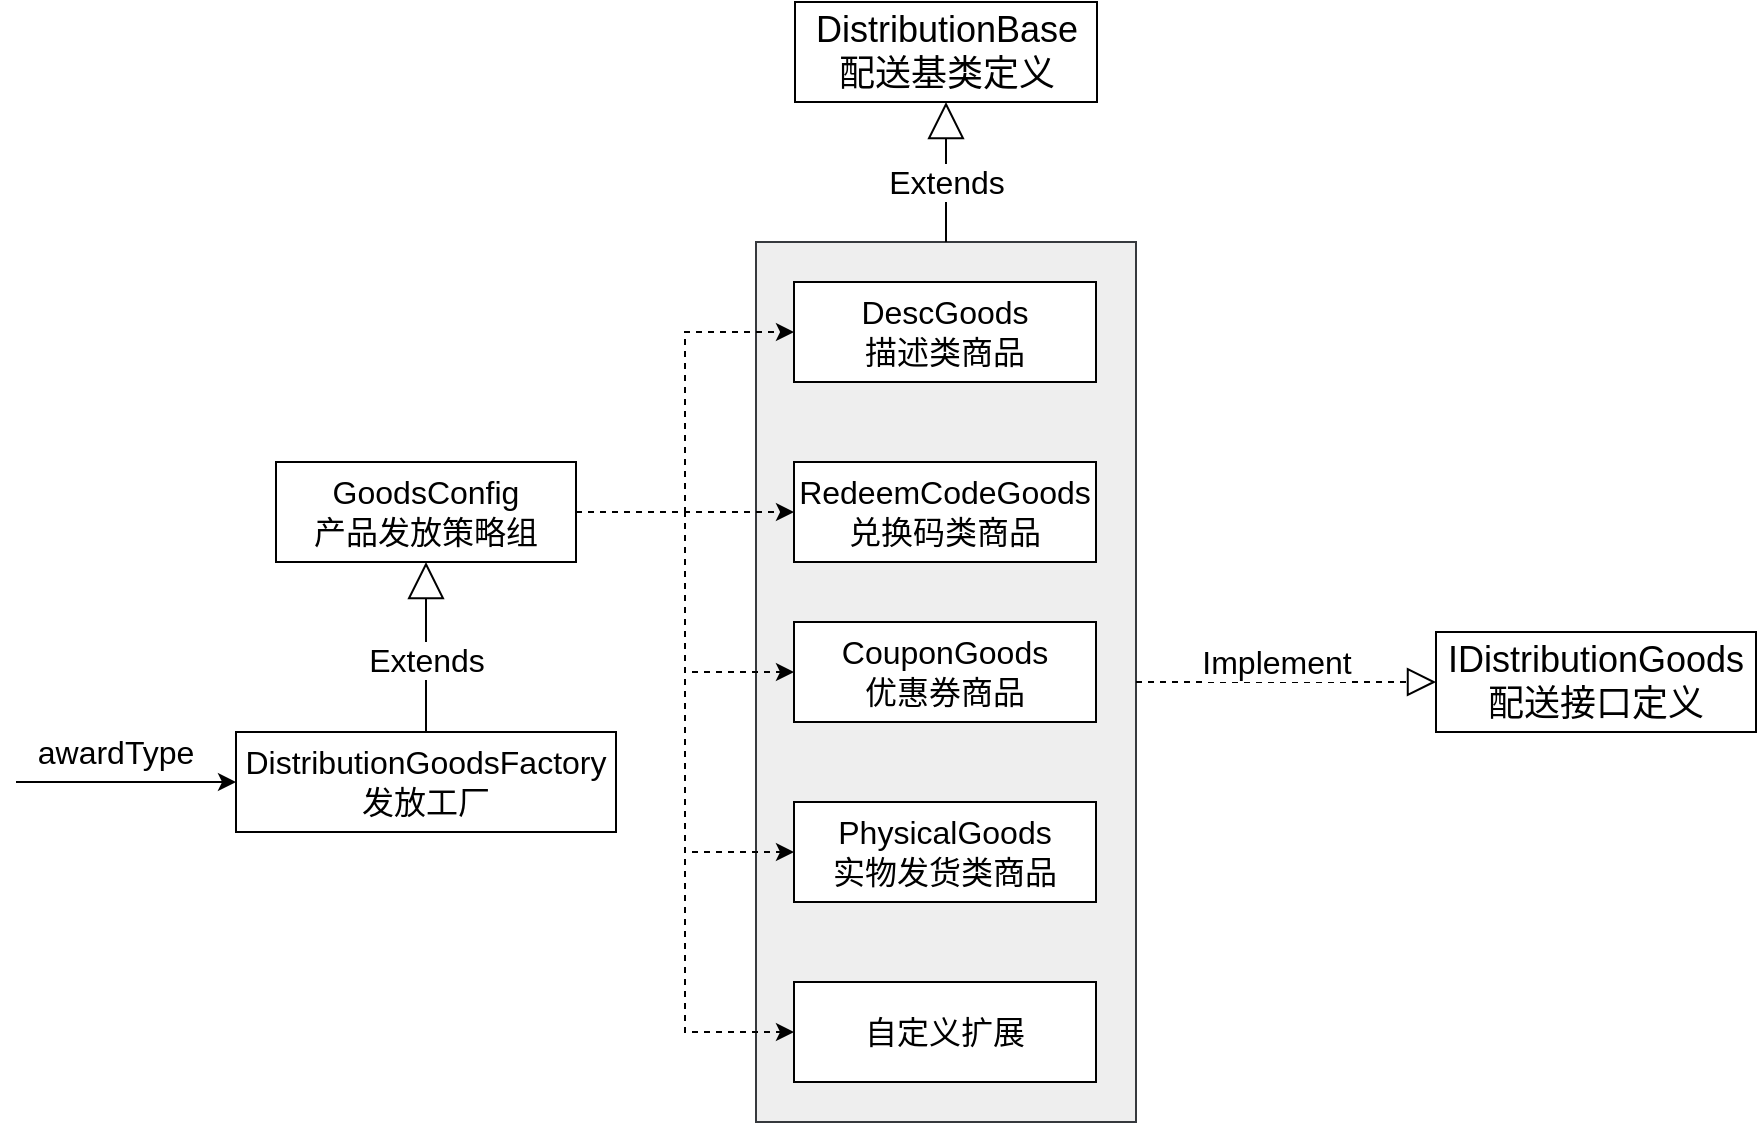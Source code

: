 <mxfile version="14.5.1" type="device"><diagram id="YXZpbhGAAoNA_38o57Mr" name="第 1 页"><mxGraphModel dx="1233" dy="1883" grid="1" gridSize="10" guides="1" tooltips="1" connect="1" arrows="1" fold="1" page="1" pageScale="1" pageWidth="827" pageHeight="1169" math="0" shadow="0"><root><mxCell id="0"/><mxCell id="1" parent="0"/><mxCell id="FdtlS9AtBvnT7lQolKpN-2" value="DistributionGoodsFactory&lt;br&gt;发放工厂" style="rounded=0;whiteSpace=wrap;html=1;fontSize=16;" vertex="1" parent="1"><mxGeometry x="250" y="265" width="190" height="50" as="geometry"/></mxCell><mxCell id="FdtlS9AtBvnT7lQolKpN-3" value="GoodsConfig&lt;br&gt;产品发放策略组" style="rounded=0;whiteSpace=wrap;html=1;fontSize=16;" vertex="1" parent="1"><mxGeometry x="270" y="130" width="150" height="50" as="geometry"/></mxCell><mxCell id="FdtlS9AtBvnT7lQolKpN-5" value="&lt;font style=&quot;font-size: 16px&quot;&gt;Extends&lt;/font&gt;" style="endArrow=block;endSize=16;endFill=0;html=1;exitX=0.5;exitY=0;exitDx=0;exitDy=0;entryX=0.5;entryY=1;entryDx=0;entryDy=0;" edge="1" parent="1" source="FdtlS9AtBvnT7lQolKpN-2" target="FdtlS9AtBvnT7lQolKpN-3"><mxGeometry x="-0.143" width="160" relative="1" as="geometry"><mxPoint x="360" y="290" as="sourcePoint"/><mxPoint x="520" y="290" as="targetPoint"/><mxPoint as="offset"/></mxGeometry></mxCell><mxCell id="FdtlS9AtBvnT7lQolKpN-6" value="" style="endArrow=classic;html=1;entryX=0;entryY=0.5;entryDx=0;entryDy=0;" edge="1" parent="1" target="FdtlS9AtBvnT7lQolKpN-2"><mxGeometry width="50" height="50" relative="1" as="geometry"><mxPoint x="140" y="290" as="sourcePoint"/><mxPoint x="190" y="275" as="targetPoint"/></mxGeometry></mxCell><mxCell id="FdtlS9AtBvnT7lQolKpN-7" value="&lt;font style=&quot;font-size: 16px&quot;&gt;awardType&lt;/font&gt;" style="text;html=1;strokeColor=none;fillColor=none;align=center;verticalAlign=middle;whiteSpace=wrap;rounded=0;" vertex="1" parent="1"><mxGeometry x="150" y="265" width="80" height="20" as="geometry"/></mxCell><mxCell id="FdtlS9AtBvnT7lQolKpN-15" value="" style="rounded=0;whiteSpace=wrap;html=1;fillColor=#eeeeee;strokeColor=#36393d;" vertex="1" parent="1"><mxGeometry x="510" y="20" width="190" height="440" as="geometry"/></mxCell><mxCell id="FdtlS9AtBvnT7lQolKpN-10" value="DescGoods&lt;br&gt;描述类商品" style="rounded=0;whiteSpace=wrap;html=1;fontSize=16;" vertex="1" parent="1"><mxGeometry x="529" y="40" width="151" height="50" as="geometry"/></mxCell><mxCell id="FdtlS9AtBvnT7lQolKpN-11" value="RedeemCodeGoods&lt;br&gt;兑换码类商品" style="rounded=0;whiteSpace=wrap;html=1;fontSize=16;" vertex="1" parent="1"><mxGeometry x="529" y="130" width="151" height="50" as="geometry"/></mxCell><mxCell id="FdtlS9AtBvnT7lQolKpN-12" value="CouponGoods&lt;br&gt;优惠券商品" style="rounded=0;whiteSpace=wrap;html=1;fontSize=16;" vertex="1" parent="1"><mxGeometry x="529" y="210" width="151" height="50" as="geometry"/></mxCell><mxCell id="FdtlS9AtBvnT7lQolKpN-13" value="PhysicalGoods&lt;br&gt;实物发货类商品" style="rounded=0;whiteSpace=wrap;html=1;fontSize=16;" vertex="1" parent="1"><mxGeometry x="529" y="300" width="151" height="50" as="geometry"/></mxCell><mxCell id="FdtlS9AtBvnT7lQolKpN-14" value="自定义扩展" style="rounded=0;whiteSpace=wrap;html=1;fontSize=16;" vertex="1" parent="1"><mxGeometry x="529" y="390" width="151" height="50" as="geometry"/></mxCell><mxCell id="FdtlS9AtBvnT7lQolKpN-16" style="edgeStyle=orthogonalEdgeStyle;rounded=0;orthogonalLoop=1;jettySize=auto;html=1;entryX=0;entryY=0.5;entryDx=0;entryDy=0;dashed=1;" edge="1" parent="1" source="FdtlS9AtBvnT7lQolKpN-3" target="FdtlS9AtBvnT7lQolKpN-10"><mxGeometry relative="1" as="geometry"/></mxCell><mxCell id="FdtlS9AtBvnT7lQolKpN-17" style="edgeStyle=orthogonalEdgeStyle;rounded=0;orthogonalLoop=1;jettySize=auto;html=1;entryX=0;entryY=0.5;entryDx=0;entryDy=0;dashed=1;" edge="1" parent="1" source="FdtlS9AtBvnT7lQolKpN-3" target="FdtlS9AtBvnT7lQolKpN-11"><mxGeometry relative="1" as="geometry"/></mxCell><mxCell id="FdtlS9AtBvnT7lQolKpN-18" style="edgeStyle=orthogonalEdgeStyle;rounded=0;orthogonalLoop=1;jettySize=auto;html=1;entryX=0;entryY=0.5;entryDx=0;entryDy=0;dashed=1;" edge="1" parent="1" source="FdtlS9AtBvnT7lQolKpN-3" target="FdtlS9AtBvnT7lQolKpN-12"><mxGeometry relative="1" as="geometry"/></mxCell><mxCell id="FdtlS9AtBvnT7lQolKpN-19" style="edgeStyle=orthogonalEdgeStyle;rounded=0;orthogonalLoop=1;jettySize=auto;html=1;entryX=0;entryY=0.5;entryDx=0;entryDy=0;dashed=1;" edge="1" parent="1" source="FdtlS9AtBvnT7lQolKpN-3" target="FdtlS9AtBvnT7lQolKpN-13"><mxGeometry relative="1" as="geometry"/></mxCell><mxCell id="FdtlS9AtBvnT7lQolKpN-20" style="edgeStyle=orthogonalEdgeStyle;rounded=0;orthogonalLoop=1;jettySize=auto;html=1;entryX=0;entryY=0.5;entryDx=0;entryDy=0;dashed=1;" edge="1" parent="1" source="FdtlS9AtBvnT7lQolKpN-3" target="FdtlS9AtBvnT7lQolKpN-14"><mxGeometry relative="1" as="geometry"/></mxCell><mxCell id="FdtlS9AtBvnT7lQolKpN-22" value="&lt;font style=&quot;font-size: 18px&quot;&gt;DistributionBase&lt;br&gt;配送基类定义&lt;br&gt;&lt;/font&gt;" style="rounded=0;whiteSpace=wrap;html=1;fontSize=16;" vertex="1" parent="1"><mxGeometry x="529.5" y="-100" width="151" height="50" as="geometry"/></mxCell><mxCell id="FdtlS9AtBvnT7lQolKpN-24" value="&lt;font style=&quot;font-size: 16px&quot;&gt;Extends&lt;/font&gt;" style="endArrow=block;endSize=16;endFill=0;html=1;exitX=0.5;exitY=0;exitDx=0;exitDy=0;entryX=0.5;entryY=1;entryDx=0;entryDy=0;" edge="1" parent="1" source="FdtlS9AtBvnT7lQolKpN-15" target="FdtlS9AtBvnT7lQolKpN-22"><mxGeometry x="-0.143" width="160" relative="1" as="geometry"><mxPoint x="430" as="sourcePoint"/><mxPoint x="430" y="-70" as="targetPoint"/><mxPoint as="offset"/></mxGeometry></mxCell><mxCell id="FdtlS9AtBvnT7lQolKpN-26" value="&lt;font style=&quot;font-size: 18px&quot;&gt;IDistributionGoods&lt;br&gt;配送接口定义&lt;br&gt;&lt;/font&gt;" style="rounded=0;whiteSpace=wrap;html=1;fontSize=16;" vertex="1" parent="1"><mxGeometry x="850" y="215" width="160" height="50" as="geometry"/></mxCell><mxCell id="FdtlS9AtBvnT7lQolKpN-28" value="" style="endArrow=block;dashed=1;endFill=0;endSize=12;html=1;exitX=1;exitY=0.5;exitDx=0;exitDy=0;entryX=0;entryY=0.5;entryDx=0;entryDy=0;" edge="1" parent="1" source="FdtlS9AtBvnT7lQolKpN-15" target="FdtlS9AtBvnT7lQolKpN-26"><mxGeometry width="160" relative="1" as="geometry"><mxPoint x="770" y="180" as="sourcePoint"/><mxPoint x="930" y="180" as="targetPoint"/></mxGeometry></mxCell><mxCell id="FdtlS9AtBvnT7lQolKpN-29" value="&lt;font style=&quot;font-size: 16px&quot;&gt;Implement&lt;/font&gt;" style="edgeLabel;html=1;align=center;verticalAlign=middle;resizable=0;points=[];" vertex="1" connectable="0" parent="FdtlS9AtBvnT7lQolKpN-28"><mxGeometry x="-0.366" y="-2" relative="1" as="geometry"><mxPoint x="22.35" y="-12" as="offset"/></mxGeometry></mxCell></root></mxGraphModel></diagram></mxfile>
